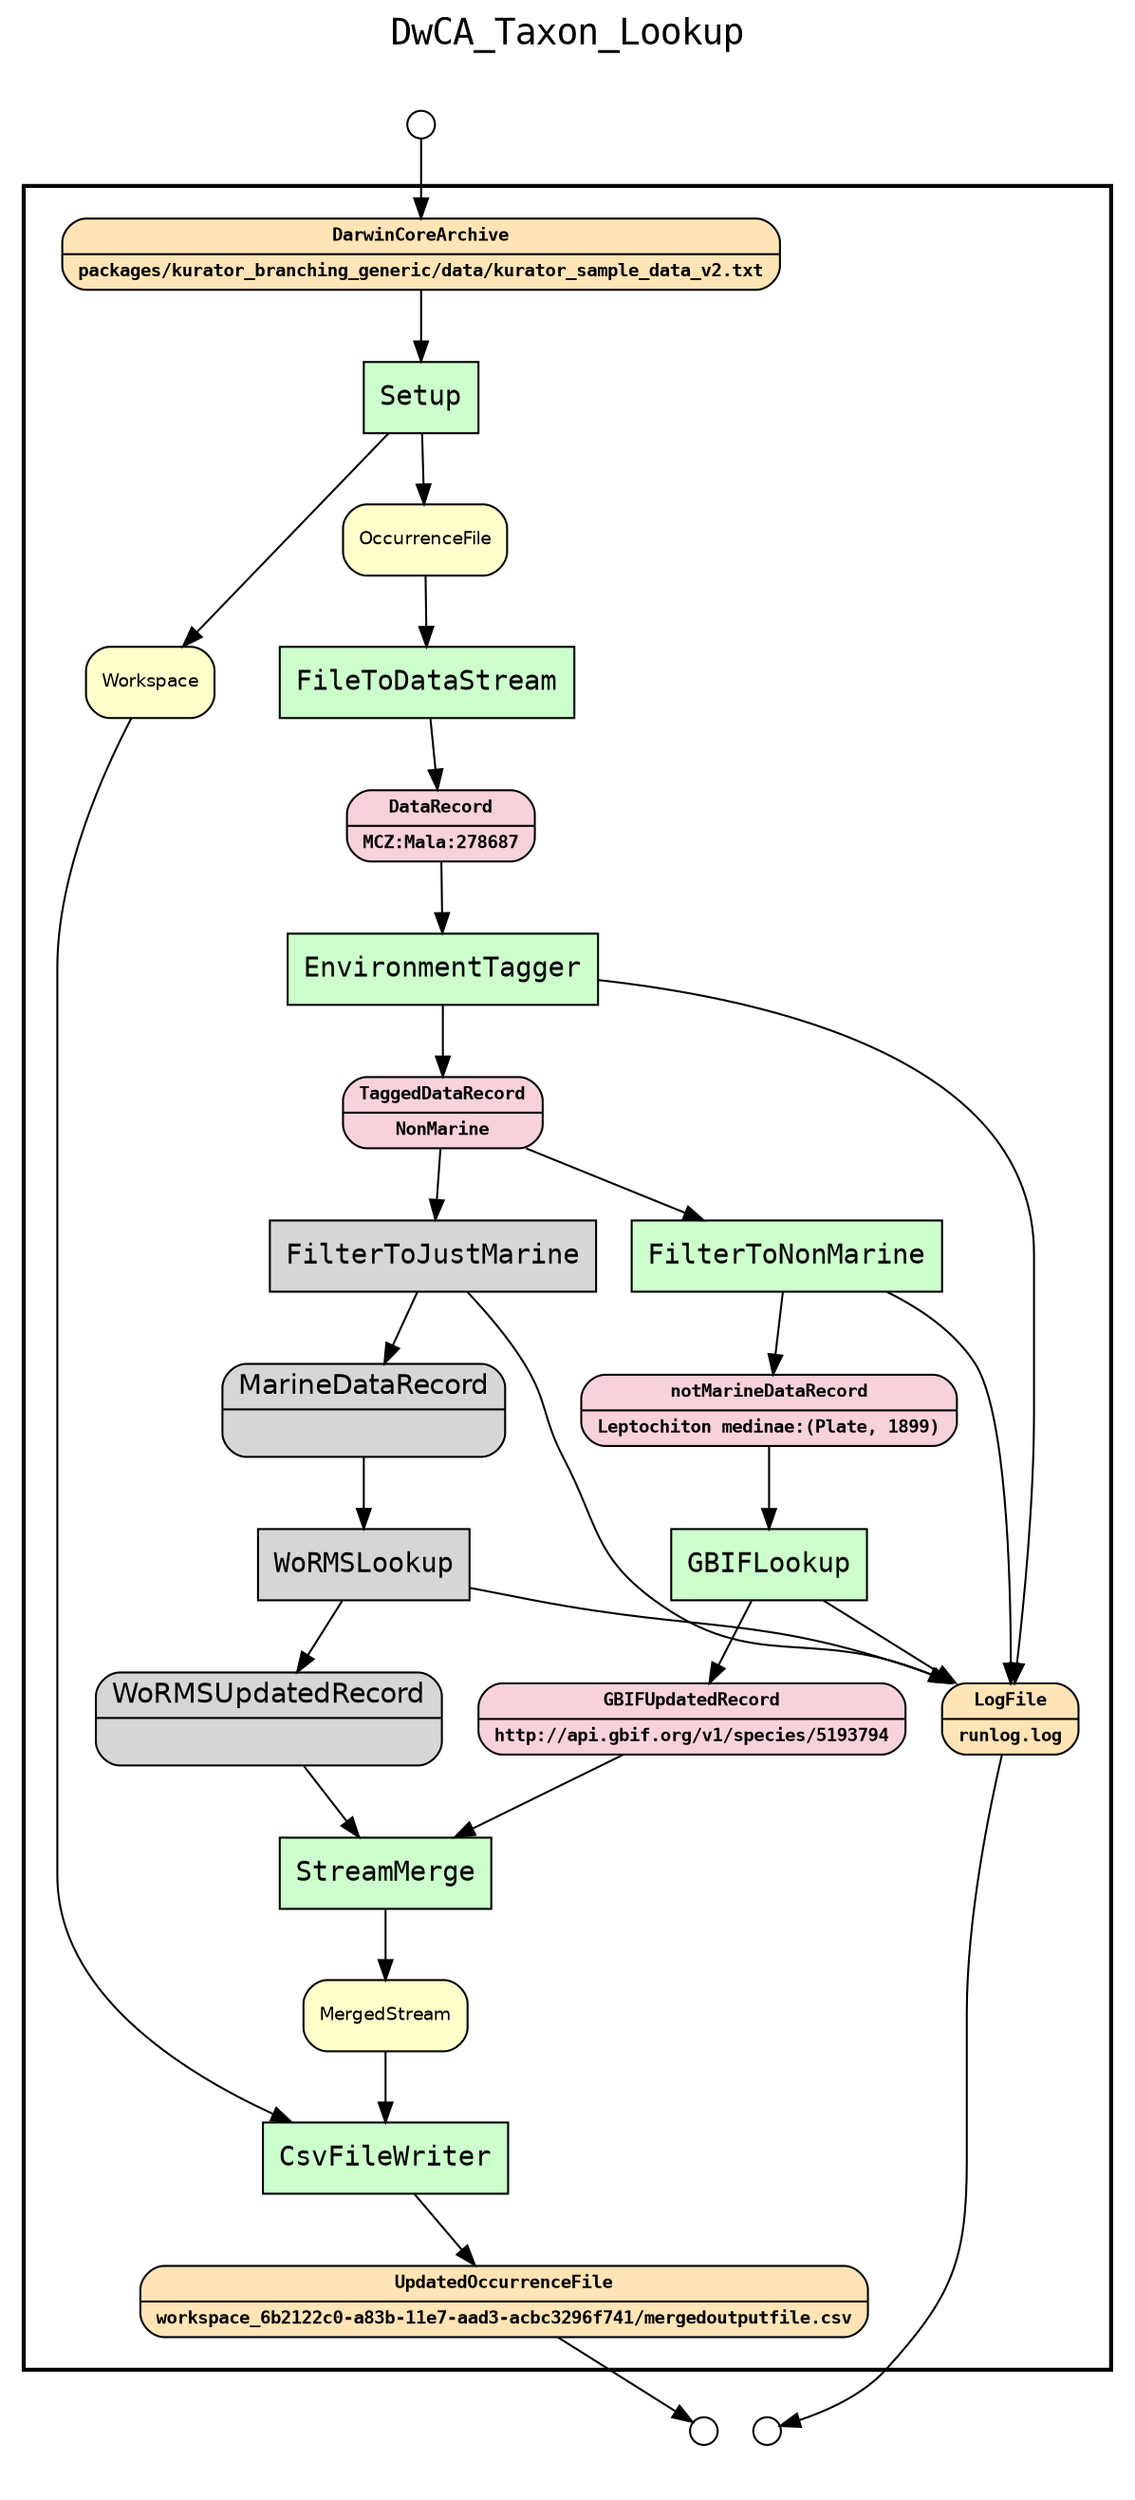 
digraph yw_data_view {
rankdir=TB
fontname=Courier; fontsize=18; labelloc=t
label="DwCA_Taxon_Lookup"
subgraph cluster_workflow { label=""; color=black; penwidth=2
subgraph cluster_workflow_inner { label=""; color=white
node[shape=box style="filled" fillcolor="#d6d6d7" peripheries=1 fontname=Courier]
FilterToJustMarine
WoRMSLookup
node[shape=box style="filled" fillcolor="#CCFFCC" peripheries=1 fontname=Courier]
Setup
FileToDataStream
EnvironmentTagger
FilterToJustMarine
FilterToNonMarine
WoRMSLookup
GBIFLookup
StreamMerge
CsvFileWriter
node[shape=box style="filled" fillcolor="#CCFFCC" peripheries=1 fontname=Courier]
node[shape=box style="rounded,filled" fillcolor="#d6d6d7" peripheries=1 fontname=Helvetica]
MarineDataRecord
WoRMSUpdatedRecord
node[shape=box style="rounded,filled" fillcolor="#f8d2db" peripheries=1 fontname="Courier-Bold" fontsize=9]
DataRecord[shape=record rankdir=LR label="{<f0> DataRecord |<f1>MCZ:Mala:278687\n}"]
TaggedDataRecord[shape=record rankdir=LR label="{<f0> TaggedDataRecord |<f1>NonMarine\n}"]
MarineDataRecord[shape=record rankdir=LR label="{<f0> MarineDataRecord |<f1> \n}"]
notMarineDataRecord[shape=record rankdir=LR label="{<f0> notMarineDataRecord |<f1>Leptochiton medinae:(Plate, 1899)\n}"]
WoRMSUpdatedRecord[shape=record rankdir=LR label="{<f0> WoRMSUpdatedRecord |<f1>\n}"]
GBIFUpdatedRecord[shape=record rankdir=LR label="{<f0> GBIFUpdatedRecord |<f1>http://api.gbif.org/v1/species/5193794\n}"]
node[shape=box style="rounded,filled" fillcolor="#FFE4B5" peripheries=1 fontname="Courier-Bold" fontsize=9]
DarwinCoreArchive[shape=record rankdir=LR label="{<f0> DarwinCoreArchive |<f1>packages/kurator_branching_generic/data/kurator_sample_data_v2.txt\n}"]
node[shape=box style="rounded,filled" fillcolor="#FFFFCC" peripheries=1 fontname=Helvetica]
Workspace
OccurrenceFile
DataRecord
TaggedDataRecord
MarineDataRecord
notMarineDataRecord
WoRMSUpdatedRecord
GBIFUpdatedRecord
MergedStream
node[shape=box style="rounded,filled" fillcolor="#FFE4B5" peripheries=1 fontname="Courier-Bold" fontsize=9]
LogFile[shape=record rankdir=LR label="{<f0> LogFile |<f1>runlog.log\n}"]
UpdatedOccurrenceFile[shape=record rankdir=LR label="{<f0> UpdatedOccurrenceFile |<f1>workspace_6b2122c0-a83b-11e7-aad3-acbc3296f741/mergedoutputfile.csv\n}"]
node[shape=box style="rounded,filled" fillcolor="#FFFFFF" peripheries=1 fontname=Helvetica]
}}
subgraph cluster_inflows { label=""; color=white; penwidth=2
subgraph cluster_inflows_inner { label=""; color=white
node[shape=circle fillcolor="#FFFFFF" peripheries=1 width=0.2]
DarwinCoreArchive_inflow [label=""]
}}
subgraph cluster_outflows { label=""; color=white; penwidth=2
subgraph cluster_outflows_inner { label=""; color=white
node[shape=circle fillcolor="#FFFFFF" peripheries=1 width=0.2]
LogFile_outflow [label=""]
UpdatedOccurrenceFile_outflow [label=""]
}}
DarwinCoreArchive -> Setup
Workspace -> CsvFileWriter
OccurrenceFile -> FileToDataStream
DataRecord -> EnvironmentTagger
TaggedDataRecord -> FilterToJustMarine
TaggedDataRecord -> FilterToNonMarine
MarineDataRecord -> WoRMSLookup
notMarineDataRecord -> GBIFLookup
WoRMSUpdatedRecord -> StreamMerge
GBIFUpdatedRecord -> StreamMerge
MergedStream -> CsvFileWriter
Setup -> Workspace
Setup -> OccurrenceFile
FileToDataStream -> DataRecord
EnvironmentTagger -> LogFile
EnvironmentTagger -> TaggedDataRecord
FilterToJustMarine -> LogFile
FilterToJustMarine -> MarineDataRecord
FilterToNonMarine -> LogFile
FilterToNonMarine -> notMarineDataRecord
WoRMSLookup -> LogFile
WoRMSLookup -> WoRMSUpdatedRecord
GBIFLookup -> LogFile
GBIFLookup -> GBIFUpdatedRecord
StreamMerge -> MergedStream
CsvFileWriter -> UpdatedOccurrenceFile
DarwinCoreArchive_inflow -> DarwinCoreArchive
LogFile -> LogFile_outflow
UpdatedOccurrenceFile -> UpdatedOccurrenceFile_outflow
}

